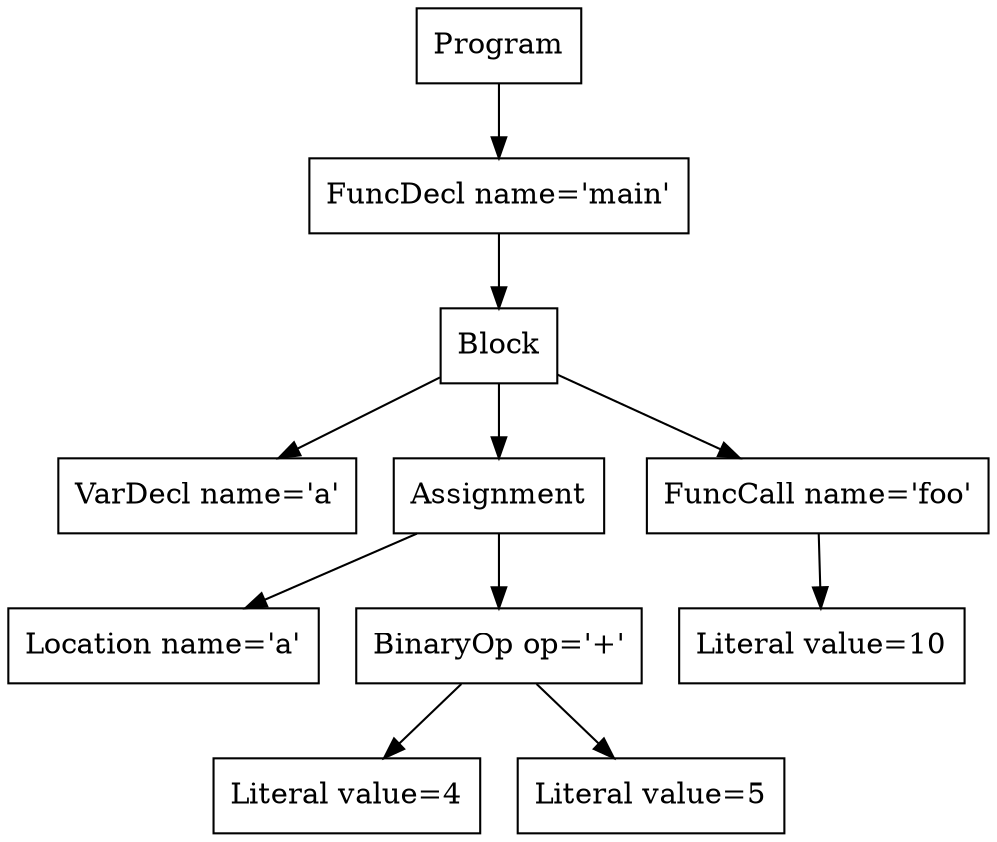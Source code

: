 digraph AST {
3 [shape=box, label="VarDecl name='a'"];
5 [shape=box, label="Location name='a'"];
7 [shape=box, label="Literal value=4"];
8 [shape=box, label="Literal value=5"];
6 [shape=box, label="BinaryOp op='+'"];
6 -> 7;
6 -> 8;
4 [shape=box, label="Assignment"];
4 -> 5;
4 -> 6;
10 [shape=box, label="Literal value=10"];
9 [shape=box, label="FuncCall name='foo'"];
9 -> 10;
2 [shape=box, label="Block"];
2 -> 3;
2 -> 4;
2 -> 9;
1 [shape=box, label="FuncDecl name='main'"];
1 -> 2;
0 [shape=box, label="Program"];
0 -> 1;
}
